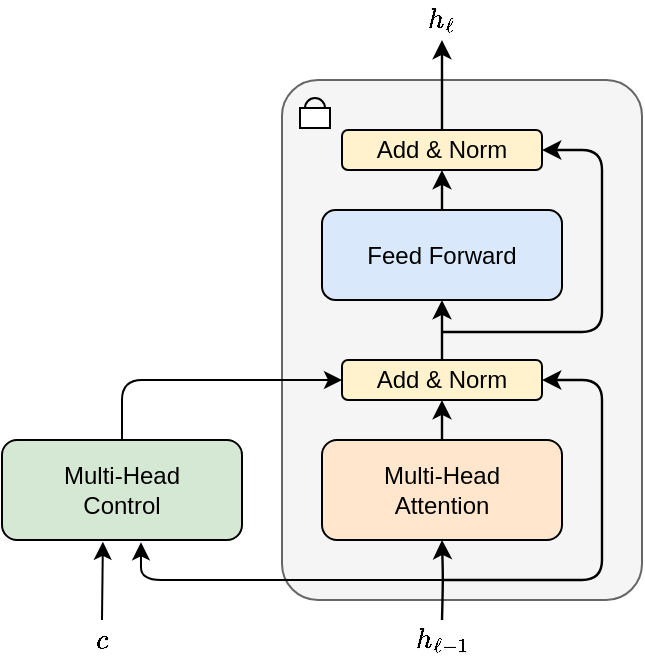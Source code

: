 <mxfile version="24.7.17">
  <diagram name="第 1 页" id="xeo1q4A6LIQzd9gJb74J">
    <mxGraphModel dx="691" dy="377" grid="1" gridSize="10" guides="1" tooltips="1" connect="1" arrows="1" fold="1" page="1" pageScale="1" pageWidth="827" pageHeight="1169" math="1" shadow="0">
      <root>
        <mxCell id="0" />
        <mxCell id="1" parent="0" />
        <mxCell id="T-xbqbsFNgQSeCNDtSyi-32" value="" style="rounded=1;whiteSpace=wrap;html=1;arcSize=10;fillColor=#f5f5f5;fontColor=#333333;strokeColor=#666666;" vertex="1" parent="1">
          <mxGeometry x="240" y="450" width="180" height="260" as="geometry" />
        </mxCell>
        <mxCell id="T-xbqbsFNgQSeCNDtSyi-21" style="edgeStyle=orthogonalEdgeStyle;rounded=1;orthogonalLoop=1;jettySize=auto;html=1;entryX=1;entryY=0.5;entryDx=0;entryDy=0;curved=0;strokeWidth=1.2;" edge="1" parent="1" target="T-xbqbsFNgQSeCNDtSyi-18">
          <mxGeometry relative="1" as="geometry">
            <mxPoint x="320" y="700" as="sourcePoint" />
            <Array as="points">
              <mxPoint x="400" y="700" />
              <mxPoint x="400" y="600" />
            </Array>
          </mxGeometry>
        </mxCell>
        <mxCell id="T-xbqbsFNgQSeCNDtSyi-16" value="Multi-Head&lt;div&gt;Attention&lt;/div&gt;" style="rounded=1;whiteSpace=wrap;html=1;fillColor=#ffe6cc;strokeColor=#000000;" vertex="1" parent="1">
          <mxGeometry x="260" y="630" width="120" height="50" as="geometry" />
        </mxCell>
        <mxCell id="T-xbqbsFNgQSeCNDtSyi-30" style="edgeStyle=orthogonalEdgeStyle;rounded=1;orthogonalLoop=1;jettySize=auto;html=1;exitX=0.5;exitY=0;exitDx=0;exitDy=0;entryX=0.5;entryY=1;entryDx=0;entryDy=0;curved=0;strokeWidth=1.2;" edge="1" parent="1" source="T-xbqbsFNgQSeCNDtSyi-17" target="T-xbqbsFNgQSeCNDtSyi-28">
          <mxGeometry relative="1" as="geometry" />
        </mxCell>
        <mxCell id="T-xbqbsFNgQSeCNDtSyi-17" value="Feed Forward" style="rounded=1;whiteSpace=wrap;html=1;fillColor=#dae8fc;strokeColor=#000000;" vertex="1" parent="1">
          <mxGeometry x="260" y="515" width="120" height="45" as="geometry" />
        </mxCell>
        <mxCell id="T-xbqbsFNgQSeCNDtSyi-20" style="edgeStyle=orthogonalEdgeStyle;rounded=1;orthogonalLoop=1;jettySize=auto;html=1;exitX=0.5;exitY=0;exitDx=0;exitDy=0;entryX=0.5;entryY=1;entryDx=0;entryDy=0;curved=0;strokeWidth=1.2;" edge="1" parent="1" source="T-xbqbsFNgQSeCNDtSyi-18" target="T-xbqbsFNgQSeCNDtSyi-17">
          <mxGeometry relative="1" as="geometry" />
        </mxCell>
        <mxCell id="T-xbqbsFNgQSeCNDtSyi-18" value="Add &amp;amp; Norm" style="rounded=1;whiteSpace=wrap;html=1;fillColor=#fff2cc;strokeColor=#000000;" vertex="1" parent="1">
          <mxGeometry x="270" y="590" width="100" height="20" as="geometry" />
        </mxCell>
        <mxCell id="T-xbqbsFNgQSeCNDtSyi-19" style="edgeStyle=orthogonalEdgeStyle;rounded=1;orthogonalLoop=1;jettySize=auto;html=1;exitX=0.5;exitY=0;exitDx=0;exitDy=0;entryX=0.5;entryY=1;entryDx=0;entryDy=0;curved=0;strokeWidth=1.2;" edge="1" parent="1" source="T-xbqbsFNgQSeCNDtSyi-16" target="T-xbqbsFNgQSeCNDtSyi-18">
          <mxGeometry relative="1" as="geometry" />
        </mxCell>
        <mxCell id="T-xbqbsFNgQSeCNDtSyi-26" style="edgeStyle=orthogonalEdgeStyle;rounded=1;orthogonalLoop=1;jettySize=auto;html=1;entryX=0.5;entryY=1;entryDx=0;entryDy=0;curved=0;strokeWidth=1.2;" edge="1" parent="1" target="T-xbqbsFNgQSeCNDtSyi-16">
          <mxGeometry relative="1" as="geometry">
            <mxPoint x="320" y="720" as="sourcePoint" />
          </mxGeometry>
        </mxCell>
        <mxCell id="T-xbqbsFNgQSeCNDtSyi-27" style="edgeStyle=orthogonalEdgeStyle;rounded=1;orthogonalLoop=1;jettySize=auto;html=1;entryX=1;entryY=0.5;entryDx=0;entryDy=0;curved=0;strokeWidth=1.2;" edge="1" parent="1" target="T-xbqbsFNgQSeCNDtSyi-28">
          <mxGeometry relative="1" as="geometry">
            <mxPoint x="320" y="576" as="sourcePoint" />
            <Array as="points">
              <mxPoint x="400" y="576" />
              <mxPoint x="400" y="485" />
            </Array>
            <mxPoint x="370" y="486" as="targetPoint" />
          </mxGeometry>
        </mxCell>
        <mxCell id="T-xbqbsFNgQSeCNDtSyi-33" style="edgeStyle=orthogonalEdgeStyle;rounded=1;orthogonalLoop=1;jettySize=auto;html=1;exitX=0.5;exitY=0;exitDx=0;exitDy=0;curved=0;strokeWidth=1.2;" edge="1" parent="1" source="T-xbqbsFNgQSeCNDtSyi-28">
          <mxGeometry relative="1" as="geometry">
            <mxPoint x="320" y="430" as="targetPoint" />
          </mxGeometry>
        </mxCell>
        <mxCell id="T-xbqbsFNgQSeCNDtSyi-28" value="Add &amp;amp; Norm" style="rounded=1;whiteSpace=wrap;html=1;fillColor=#fff2cc;strokeColor=#000000;" vertex="1" parent="1">
          <mxGeometry x="270" y="475" width="100" height="20" as="geometry" />
        </mxCell>
        <mxCell id="T-xbqbsFNgQSeCNDtSyi-35" style="edgeStyle=orthogonalEdgeStyle;rounded=1;orthogonalLoop=1;jettySize=auto;html=1;exitX=0.579;exitY=1.023;exitDx=0;exitDy=0;startArrow=classic;startFill=1;endArrow=none;endFill=0;curved=0;exitPerimeter=0;" edge="1" parent="1" source="T-xbqbsFNgQSeCNDtSyi-34">
          <mxGeometry relative="1" as="geometry">
            <mxPoint x="320" y="700" as="targetPoint" />
            <Array as="points">
              <mxPoint x="170" y="700" />
            </Array>
          </mxGeometry>
        </mxCell>
        <mxCell id="T-xbqbsFNgQSeCNDtSyi-36" style="edgeStyle=orthogonalEdgeStyle;rounded=1;orthogonalLoop=1;jettySize=auto;html=1;exitX=0.5;exitY=0;exitDx=0;exitDy=0;entryX=0;entryY=0.5;entryDx=0;entryDy=0;curved=0;" edge="1" parent="1" source="T-xbqbsFNgQSeCNDtSyi-34" target="T-xbqbsFNgQSeCNDtSyi-18">
          <mxGeometry relative="1" as="geometry" />
        </mxCell>
        <mxCell id="T-xbqbsFNgQSeCNDtSyi-40" style="edgeStyle=orthogonalEdgeStyle;rounded=0;orthogonalLoop=1;jettySize=auto;html=1;exitX=0.387;exitY=1.018;exitDx=0;exitDy=0;startArrow=classic;startFill=1;endArrow=none;endFill=0;exitPerimeter=0;" edge="1" parent="1">
          <mxGeometry relative="1" as="geometry">
            <mxPoint x="150" y="720" as="targetPoint" />
            <mxPoint x="150.44" y="680.9" as="sourcePoint" />
            <Array as="points">
              <mxPoint x="150" y="681" />
              <mxPoint x="150" y="710" />
            </Array>
          </mxGeometry>
        </mxCell>
        <mxCell id="T-xbqbsFNgQSeCNDtSyi-34" value="Multi-Head&lt;div&gt;Control&lt;/div&gt;" style="rounded=1;whiteSpace=wrap;html=1;fillColor=#d5e8d4;strokeColor=#000000;" vertex="1" parent="1">
          <mxGeometry x="100" y="630" width="120" height="50" as="geometry" />
        </mxCell>
        <mxCell id="T-xbqbsFNgQSeCNDtSyi-38" value="" style="ellipse;whiteSpace=wrap;html=1;aspect=fixed;fillColor=none;" vertex="1" parent="1">
          <mxGeometry x="251.5" y="459" width="10" height="10" as="geometry" />
        </mxCell>
        <mxCell id="T-xbqbsFNgQSeCNDtSyi-37" value="" style="rounded=0;whiteSpace=wrap;html=1;" vertex="1" parent="1">
          <mxGeometry x="249" y="464" width="15" height="10" as="geometry" />
        </mxCell>
        <mxCell id="T-xbqbsFNgQSeCNDtSyi-41" value="$$h_{\ell-1}$$" style="text;html=1;align=center;verticalAlign=middle;whiteSpace=wrap;rounded=0;" vertex="1" parent="1">
          <mxGeometry x="290" y="720" width="60" height="20" as="geometry" />
        </mxCell>
        <mxCell id="T-xbqbsFNgQSeCNDtSyi-42" value="$$c$$" style="text;html=1;align=center;verticalAlign=middle;whiteSpace=wrap;rounded=0;" vertex="1" parent="1">
          <mxGeometry x="120" y="720" width="60" height="20" as="geometry" />
        </mxCell>
        <mxCell id="T-xbqbsFNgQSeCNDtSyi-43" value="$$h_{\ell}$$" style="text;html=1;align=center;verticalAlign=middle;whiteSpace=wrap;rounded=0;" vertex="1" parent="1">
          <mxGeometry x="290" y="410" width="60" height="20" as="geometry" />
        </mxCell>
      </root>
    </mxGraphModel>
  </diagram>
</mxfile>
